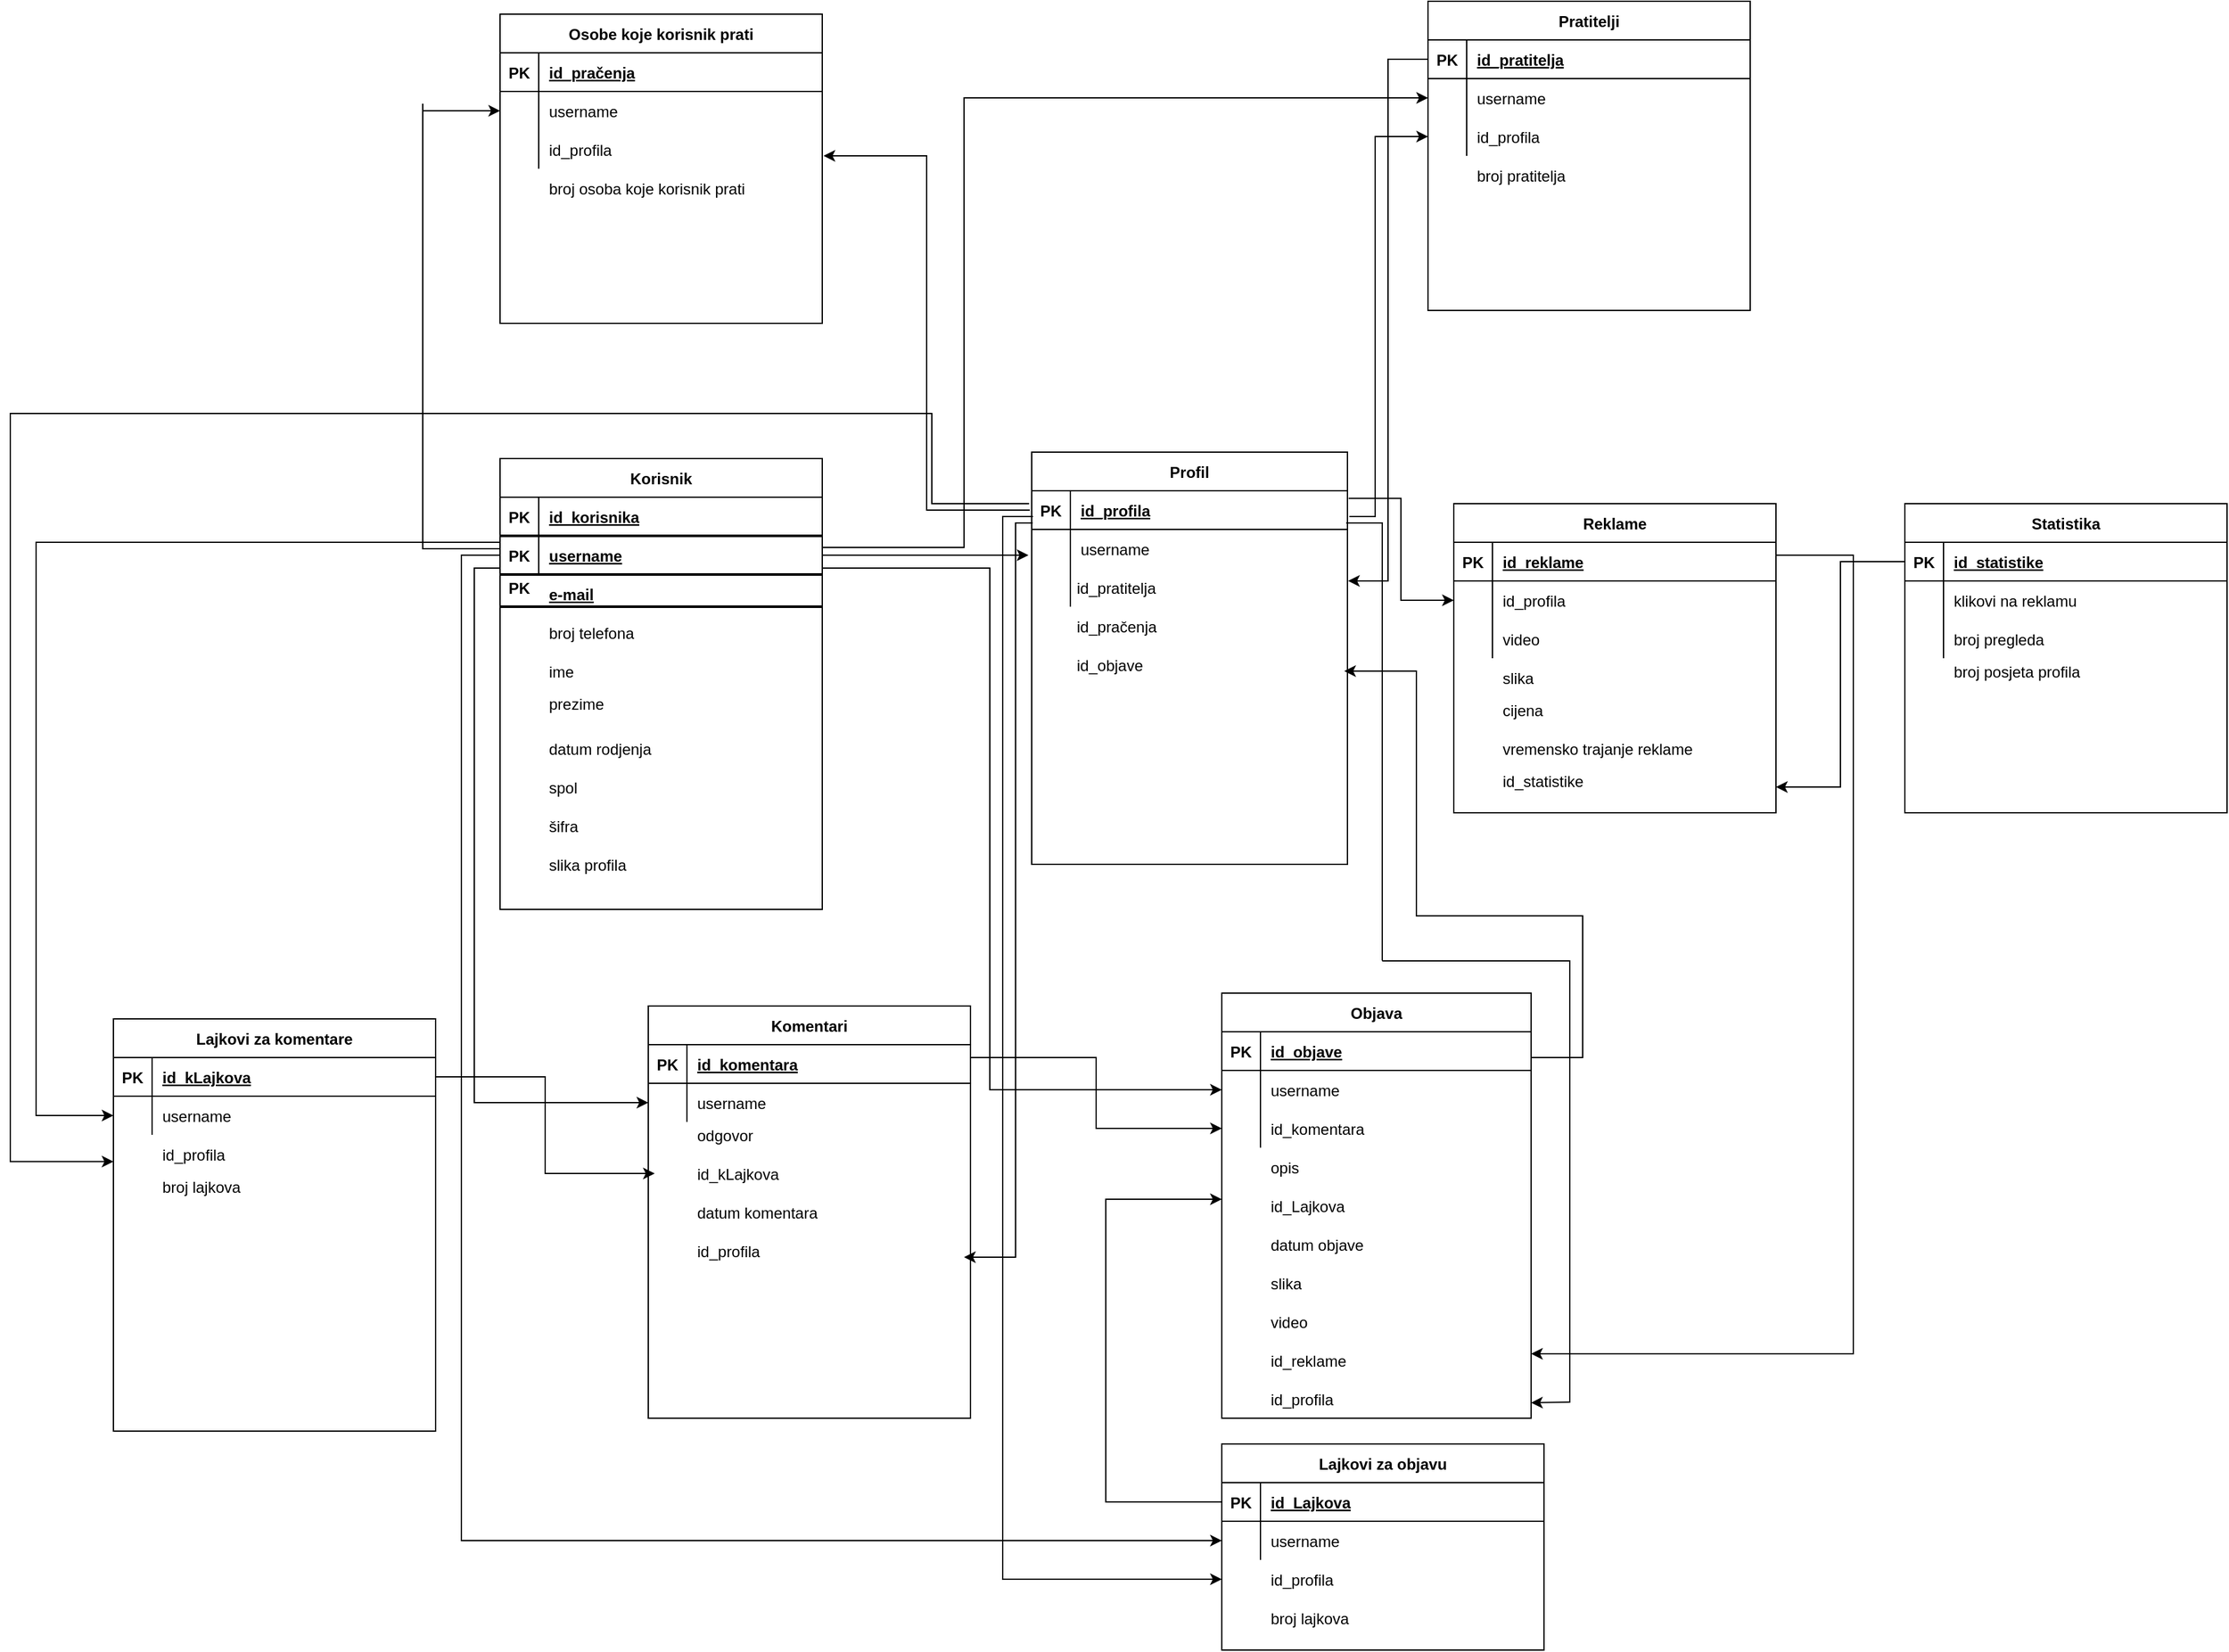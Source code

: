<mxfile version="15.5.1" type="device"><diagram id="R2lEEEUBdFMjLlhIrx00" name="Page-1"><mxGraphModel dx="1888" dy="1647" grid="1" gridSize="10" guides="1" tooltips="1" connect="1" arrows="1" fold="1" page="1" pageScale="1" pageWidth="850" pageHeight="1100" math="0" shadow="0" extFonts="Permanent Marker^https://fonts.googleapis.com/css?family=Permanent+Marker"><root><mxCell id="0"/><mxCell id="1" parent="0"/><mxCell id="C-vyLk0tnHw3VtMMgP7b-2" value="Objava" style="shape=table;startSize=30;container=1;collapsible=1;childLayout=tableLayout;fixedRows=1;rowLines=0;fontStyle=1;align=center;resizeLast=1;" parent="1" vertex="1"><mxGeometry x="590" y="480" width="240" height="330" as="geometry"/></mxCell><mxCell id="C-vyLk0tnHw3VtMMgP7b-3" value="" style="shape=partialRectangle;collapsible=0;dropTarget=0;pointerEvents=0;fillColor=none;points=[[0,0.5],[1,0.5]];portConstraint=eastwest;top=0;left=0;right=0;bottom=1;" parent="C-vyLk0tnHw3VtMMgP7b-2" vertex="1"><mxGeometry y="30" width="240" height="30" as="geometry"/></mxCell><mxCell id="C-vyLk0tnHw3VtMMgP7b-4" value="PK" style="shape=partialRectangle;overflow=hidden;connectable=0;fillColor=none;top=0;left=0;bottom=0;right=0;fontStyle=1;" parent="C-vyLk0tnHw3VtMMgP7b-3" vertex="1"><mxGeometry width="30" height="30" as="geometry"><mxRectangle width="30" height="30" as="alternateBounds"/></mxGeometry></mxCell><mxCell id="C-vyLk0tnHw3VtMMgP7b-5" value="id_objave" style="shape=partialRectangle;overflow=hidden;connectable=0;fillColor=none;top=0;left=0;bottom=0;right=0;align=left;spacingLeft=6;fontStyle=5;" parent="C-vyLk0tnHw3VtMMgP7b-3" vertex="1"><mxGeometry x="30" width="210" height="30" as="geometry"><mxRectangle width="210" height="30" as="alternateBounds"/></mxGeometry></mxCell><mxCell id="C-vyLk0tnHw3VtMMgP7b-9" value="" style="shape=partialRectangle;collapsible=0;dropTarget=0;pointerEvents=0;fillColor=none;points=[[0,0.5],[1,0.5]];portConstraint=eastwest;top=0;left=0;right=0;bottom=0;" parent="C-vyLk0tnHw3VtMMgP7b-2" vertex="1"><mxGeometry y="60" width="240" height="30" as="geometry"/></mxCell><mxCell id="C-vyLk0tnHw3VtMMgP7b-10" value="" style="shape=partialRectangle;overflow=hidden;connectable=0;fillColor=none;top=0;left=0;bottom=0;right=0;" parent="C-vyLk0tnHw3VtMMgP7b-9" vertex="1"><mxGeometry width="30" height="30" as="geometry"><mxRectangle width="30" height="30" as="alternateBounds"/></mxGeometry></mxCell><mxCell id="C-vyLk0tnHw3VtMMgP7b-11" value="username" style="shape=partialRectangle;overflow=hidden;connectable=0;fillColor=none;top=0;left=0;bottom=0;right=0;align=left;spacingLeft=6;" parent="C-vyLk0tnHw3VtMMgP7b-9" vertex="1"><mxGeometry x="30" width="210" height="30" as="geometry"><mxRectangle width="210" height="30" as="alternateBounds"/></mxGeometry></mxCell><mxCell id="C-vyLk0tnHw3VtMMgP7b-6" value="" style="shape=partialRectangle;collapsible=0;dropTarget=0;pointerEvents=0;fillColor=none;points=[[0,0.5],[1,0.5]];portConstraint=eastwest;top=0;left=0;right=0;bottom=0;" parent="C-vyLk0tnHw3VtMMgP7b-2" vertex="1"><mxGeometry y="90" width="240" height="30" as="geometry"/></mxCell><mxCell id="C-vyLk0tnHw3VtMMgP7b-7" value="" style="shape=partialRectangle;overflow=hidden;connectable=0;fillColor=none;top=0;left=0;bottom=0;right=0;" parent="C-vyLk0tnHw3VtMMgP7b-6" vertex="1"><mxGeometry width="30" height="30" as="geometry"><mxRectangle width="30" height="30" as="alternateBounds"/></mxGeometry></mxCell><mxCell id="C-vyLk0tnHw3VtMMgP7b-8" value="id_komentara" style="shape=partialRectangle;overflow=hidden;connectable=0;fillColor=none;top=0;left=0;bottom=0;right=0;align=left;spacingLeft=6;" parent="C-vyLk0tnHw3VtMMgP7b-6" vertex="1"><mxGeometry x="30" width="210" height="30" as="geometry"><mxRectangle width="210" height="30" as="alternateBounds"/></mxGeometry></mxCell><mxCell id="C-vyLk0tnHw3VtMMgP7b-13" value="Profil" style="shape=table;startSize=30;container=1;collapsible=1;childLayout=tableLayout;fixedRows=1;rowLines=0;fontStyle=1;align=center;resizeLast=1;" parent="1" vertex="1"><mxGeometry x="442.5" y="60" width="245" height="320" as="geometry"/></mxCell><mxCell id="C-vyLk0tnHw3VtMMgP7b-14" value="" style="shape=partialRectangle;collapsible=0;dropTarget=0;pointerEvents=0;fillColor=none;points=[[0,0.5],[1,0.5]];portConstraint=eastwest;top=0;left=0;right=0;bottom=1;" parent="C-vyLk0tnHw3VtMMgP7b-13" vertex="1"><mxGeometry y="30" width="245" height="30" as="geometry"/></mxCell><mxCell id="C-vyLk0tnHw3VtMMgP7b-15" value="PK" style="shape=partialRectangle;overflow=hidden;connectable=0;fillColor=none;top=0;left=0;bottom=0;right=0;fontStyle=1;" parent="C-vyLk0tnHw3VtMMgP7b-14" vertex="1"><mxGeometry width="30" height="30" as="geometry"><mxRectangle width="30" height="30" as="alternateBounds"/></mxGeometry></mxCell><mxCell id="C-vyLk0tnHw3VtMMgP7b-16" value="id_profila" style="shape=partialRectangle;overflow=hidden;connectable=0;fillColor=none;top=0;left=0;bottom=0;right=0;align=left;spacingLeft=6;fontStyle=5;" parent="C-vyLk0tnHw3VtMMgP7b-14" vertex="1"><mxGeometry x="30" width="215" height="30" as="geometry"><mxRectangle width="215" height="30" as="alternateBounds"/></mxGeometry></mxCell><mxCell id="C-vyLk0tnHw3VtMMgP7b-17" value="" style="shape=partialRectangle;collapsible=0;dropTarget=0;pointerEvents=0;fillColor=none;points=[[0,0.5],[1,0.5]];portConstraint=eastwest;top=0;left=0;right=0;bottom=0;" parent="C-vyLk0tnHw3VtMMgP7b-13" vertex="1"><mxGeometry y="60" width="245" height="30" as="geometry"/></mxCell><mxCell id="C-vyLk0tnHw3VtMMgP7b-18" value="" style="shape=partialRectangle;overflow=hidden;connectable=0;fillColor=none;top=0;left=0;bottom=0;right=0;" parent="C-vyLk0tnHw3VtMMgP7b-17" vertex="1"><mxGeometry width="30" height="30" as="geometry"><mxRectangle width="30" height="30" as="alternateBounds"/></mxGeometry></mxCell><mxCell id="C-vyLk0tnHw3VtMMgP7b-19" value="username" style="shape=partialRectangle;overflow=hidden;connectable=0;fillColor=none;top=0;left=0;bottom=0;right=0;align=left;spacingLeft=6;" parent="C-vyLk0tnHw3VtMMgP7b-17" vertex="1"><mxGeometry x="30" width="215" height="30" as="geometry"><mxRectangle width="215" height="30" as="alternateBounds"/></mxGeometry></mxCell><mxCell id="C-vyLk0tnHw3VtMMgP7b-20" value="" style="shape=partialRectangle;collapsible=0;dropTarget=0;pointerEvents=0;fillColor=none;points=[[0,0.5],[1,0.5]];portConstraint=eastwest;top=0;left=0;right=0;bottom=0;" parent="C-vyLk0tnHw3VtMMgP7b-13" vertex="1"><mxGeometry y="90" width="245" height="30" as="geometry"/></mxCell><mxCell id="C-vyLk0tnHw3VtMMgP7b-21" value="" style="shape=partialRectangle;overflow=hidden;connectable=0;fillColor=none;top=0;left=0;bottom=0;right=0;" parent="C-vyLk0tnHw3VtMMgP7b-20" vertex="1"><mxGeometry width="30" height="30" as="geometry"><mxRectangle width="30" height="30" as="alternateBounds"/></mxGeometry></mxCell><mxCell id="C-vyLk0tnHw3VtMMgP7b-22" value="" style="shape=partialRectangle;overflow=hidden;connectable=0;fillColor=none;top=0;left=0;bottom=0;right=0;align=left;spacingLeft=6;" parent="C-vyLk0tnHw3VtMMgP7b-20" vertex="1"><mxGeometry x="30" width="215" height="30" as="geometry"><mxRectangle width="215" height="30" as="alternateBounds"/></mxGeometry></mxCell><mxCell id="io8axDCTLxdDqYRyLtXT-1" value="&#10;" style="shape=partialRectangle;overflow=hidden;connectable=0;fillColor=none;top=0;left=0;bottom=0;right=0;align=left;spacingLeft=6;" parent="1" vertex="1"><mxGeometry x="160" y="150" width="220" height="30" as="geometry"><mxRectangle width="220" height="30" as="alternateBounds"/></mxGeometry></mxCell><mxCell id="io8axDCTLxdDqYRyLtXT-2" value="&#10;" style="shape=partialRectangle;overflow=hidden;connectable=0;fillColor=none;top=0;left=0;bottom=0;right=0;align=left;spacingLeft=6;" parent="1" vertex="1"><mxGeometry x="170" y="160" width="220" height="30" as="geometry"><mxRectangle width="220" height="30" as="alternateBounds"/></mxGeometry></mxCell><mxCell id="io8axDCTLxdDqYRyLtXT-16" value="id_Lajkova" style="shape=partialRectangle;overflow=hidden;connectable=0;fillColor=none;top=0;left=0;bottom=0;right=0;align=left;spacingLeft=6;" parent="1" vertex="1"><mxGeometry x="620" y="630" width="220" height="30" as="geometry"><mxRectangle width="220" height="30" as="alternateBounds"/></mxGeometry></mxCell><mxCell id="io8axDCTLxdDqYRyLtXT-19" value="opis" style="shape=partialRectangle;overflow=hidden;connectable=0;fillColor=none;top=0;left=0;bottom=0;right=0;align=left;spacingLeft=6;" parent="1" vertex="1"><mxGeometry x="620" y="600" width="220" height="30" as="geometry"><mxRectangle width="220" height="30" as="alternateBounds"/></mxGeometry></mxCell><mxCell id="io8axDCTLxdDqYRyLtXT-22" value="" style="shape=partialRectangle;overflow=hidden;connectable=0;fillColor=none;top=0;left=0;bottom=0;right=0;align=left;spacingLeft=6;" parent="1" vertex="1"><mxGeometry x="455" y="130" width="220" height="30" as="geometry"><mxRectangle width="220" height="30" as="alternateBounds"/></mxGeometry></mxCell><mxCell id="io8axDCTLxdDqYRyLtXT-24" value="id_pratitelja" style="shape=partialRectangle;overflow=hidden;connectable=0;fillColor=none;top=0;left=0;bottom=0;right=0;align=left;spacingLeft=6;" parent="1" vertex="1"><mxGeometry x="469.5" y="150" width="220" height="30" as="geometry"><mxRectangle width="220" height="30" as="alternateBounds"/></mxGeometry></mxCell><mxCell id="io8axDCTLxdDqYRyLtXT-25" value="id_pračenja" style="shape=partialRectangle;overflow=hidden;connectable=0;fillColor=none;top=0;left=0;bottom=0;right=0;align=left;spacingLeft=6;" parent="1" vertex="1"><mxGeometry x="469.5" y="180" width="220" height="30" as="geometry"><mxRectangle width="220" height="30" as="alternateBounds"/></mxGeometry></mxCell><mxCell id="io8axDCTLxdDqYRyLtXT-26" value="id_objave" style="shape=partialRectangle;overflow=hidden;connectable=0;fillColor=none;top=0;left=0;bottom=0;right=0;align=left;spacingLeft=6;" parent="1" vertex="1"><mxGeometry x="469.5" y="210" width="220" height="30" as="geometry"><mxRectangle width="220" height="30" as="alternateBounds"/></mxGeometry></mxCell><mxCell id="io8axDCTLxdDqYRyLtXT-53" value="Komentari" style="shape=table;startSize=30;container=1;collapsible=1;childLayout=tableLayout;fixedRows=1;rowLines=0;fontStyle=1;align=center;resizeLast=1;" parent="1" vertex="1"><mxGeometry x="145" y="490" width="250" height="320" as="geometry"/></mxCell><mxCell id="io8axDCTLxdDqYRyLtXT-54" value="" style="shape=partialRectangle;collapsible=0;dropTarget=0;pointerEvents=0;fillColor=none;points=[[0,0.5],[1,0.5]];portConstraint=eastwest;top=0;left=0;right=0;bottom=1;" parent="io8axDCTLxdDqYRyLtXT-53" vertex="1"><mxGeometry y="30" width="250" height="30" as="geometry"/></mxCell><mxCell id="io8axDCTLxdDqYRyLtXT-55" value="PK" style="shape=partialRectangle;overflow=hidden;connectable=0;fillColor=none;top=0;left=0;bottom=0;right=0;fontStyle=1;" parent="io8axDCTLxdDqYRyLtXT-54" vertex="1"><mxGeometry width="30" height="30" as="geometry"><mxRectangle width="30" height="30" as="alternateBounds"/></mxGeometry></mxCell><mxCell id="io8axDCTLxdDqYRyLtXT-56" value="id_komentara" style="shape=partialRectangle;overflow=hidden;connectable=0;fillColor=none;top=0;left=0;bottom=0;right=0;align=left;spacingLeft=6;fontStyle=5;" parent="io8axDCTLxdDqYRyLtXT-54" vertex="1"><mxGeometry x="30" width="220" height="30" as="geometry"><mxRectangle width="220" height="30" as="alternateBounds"/></mxGeometry></mxCell><mxCell id="io8axDCTLxdDqYRyLtXT-57" value="" style="shape=partialRectangle;collapsible=0;dropTarget=0;pointerEvents=0;fillColor=none;points=[[0,0.5],[1,0.5]];portConstraint=eastwest;top=0;left=0;right=0;bottom=0;" parent="io8axDCTLxdDqYRyLtXT-53" vertex="1"><mxGeometry y="60" width="250" height="30" as="geometry"/></mxCell><mxCell id="io8axDCTLxdDqYRyLtXT-58" value="" style="shape=partialRectangle;overflow=hidden;connectable=0;fillColor=none;top=0;left=0;bottom=0;right=0;fontStyle=1" parent="io8axDCTLxdDqYRyLtXT-57" vertex="1"><mxGeometry width="30" height="30" as="geometry"><mxRectangle width="30" height="30" as="alternateBounds"/></mxGeometry></mxCell><mxCell id="io8axDCTLxdDqYRyLtXT-59" value="username" style="shape=partialRectangle;overflow=hidden;connectable=0;fillColor=none;top=0;left=0;bottom=0;right=0;align=left;spacingLeft=6;" parent="io8axDCTLxdDqYRyLtXT-57" vertex="1"><mxGeometry x="30" width="220" height="30" as="geometry"><mxRectangle width="220" height="30" as="alternateBounds"/></mxGeometry></mxCell><mxCell id="io8axDCTLxdDqYRyLtXT-60" value="odgovor" style="shape=partialRectangle;overflow=hidden;connectable=0;fillColor=none;top=0;left=0;bottom=0;right=0;align=left;spacingLeft=6;" parent="1" vertex="1"><mxGeometry x="175" y="575" width="220" height="30" as="geometry"><mxRectangle width="220" height="30" as="alternateBounds"/></mxGeometry></mxCell><mxCell id="io8axDCTLxdDqYRyLtXT-61" value="id_kLajkova" style="shape=partialRectangle;overflow=hidden;connectable=0;fillColor=none;top=0;left=0;bottom=0;right=0;align=left;spacingLeft=6;" parent="1" vertex="1"><mxGeometry x="175" y="605" width="220" height="30" as="geometry"><mxRectangle width="220" height="30" as="alternateBounds"/></mxGeometry></mxCell><mxCell id="086nejKTu6eCHQa29U6I-1" value="datum komentara" style="shape=partialRectangle;overflow=hidden;connectable=0;fillColor=none;top=0;left=0;bottom=0;right=0;align=left;spacingLeft=6;" parent="1" vertex="1"><mxGeometry x="175" y="635" width="220" height="30" as="geometry"><mxRectangle width="220" height="30" as="alternateBounds"/></mxGeometry></mxCell><mxCell id="086nejKTu6eCHQa29U6I-2" value="datum objave" style="shape=partialRectangle;overflow=hidden;connectable=0;fillColor=none;top=0;left=0;bottom=0;right=0;align=left;spacingLeft=6;" parent="1" vertex="1"><mxGeometry x="620" y="660" width="220" height="30" as="geometry"><mxRectangle width="220" height="30" as="alternateBounds"/></mxGeometry></mxCell><mxCell id="-5l8eFXo0YSEJgMmykIe-2" value="Reklame" style="shape=table;startSize=30;container=1;collapsible=1;childLayout=tableLayout;fixedRows=1;rowLines=0;fontStyle=1;align=center;resizeLast=1;" parent="1" vertex="1"><mxGeometry x="770" y="100" width="250" height="240" as="geometry"/></mxCell><mxCell id="-5l8eFXo0YSEJgMmykIe-3" value="" style="shape=partialRectangle;collapsible=0;dropTarget=0;pointerEvents=0;fillColor=none;points=[[0,0.5],[1,0.5]];portConstraint=eastwest;top=0;left=0;right=0;bottom=1;" parent="-5l8eFXo0YSEJgMmykIe-2" vertex="1"><mxGeometry y="30" width="250" height="30" as="geometry"/></mxCell><mxCell id="-5l8eFXo0YSEJgMmykIe-4" value="PK" style="shape=partialRectangle;overflow=hidden;connectable=0;fillColor=none;top=0;left=0;bottom=0;right=0;fontStyle=1;" parent="-5l8eFXo0YSEJgMmykIe-3" vertex="1"><mxGeometry width="30" height="30" as="geometry"><mxRectangle width="30" height="30" as="alternateBounds"/></mxGeometry></mxCell><mxCell id="-5l8eFXo0YSEJgMmykIe-5" value="id_reklame" style="shape=partialRectangle;overflow=hidden;connectable=0;fillColor=none;top=0;left=0;bottom=0;right=0;align=left;spacingLeft=6;fontStyle=5;" parent="-5l8eFXo0YSEJgMmykIe-3" vertex="1"><mxGeometry x="30" width="220" height="30" as="geometry"><mxRectangle width="220" height="30" as="alternateBounds"/></mxGeometry></mxCell><mxCell id="-5l8eFXo0YSEJgMmykIe-6" value="" style="shape=partialRectangle;collapsible=0;dropTarget=0;pointerEvents=0;fillColor=none;points=[[0,0.5],[1,0.5]];portConstraint=eastwest;top=0;left=0;right=0;bottom=0;" parent="-5l8eFXo0YSEJgMmykIe-2" vertex="1"><mxGeometry y="60" width="250" height="30" as="geometry"/></mxCell><mxCell id="-5l8eFXo0YSEJgMmykIe-7" value="" style="shape=partialRectangle;overflow=hidden;connectable=0;fillColor=none;top=0;left=0;bottom=0;right=0;" parent="-5l8eFXo0YSEJgMmykIe-6" vertex="1"><mxGeometry width="30" height="30" as="geometry"><mxRectangle width="30" height="30" as="alternateBounds"/></mxGeometry></mxCell><mxCell id="-5l8eFXo0YSEJgMmykIe-8" value="id_profila" style="shape=partialRectangle;overflow=hidden;connectable=0;fillColor=none;top=0;left=0;bottom=0;right=0;align=left;spacingLeft=6;" parent="-5l8eFXo0YSEJgMmykIe-6" vertex="1"><mxGeometry x="30" width="220" height="30" as="geometry"><mxRectangle width="220" height="30" as="alternateBounds"/></mxGeometry></mxCell><mxCell id="-5l8eFXo0YSEJgMmykIe-9" value="" style="shape=partialRectangle;collapsible=0;dropTarget=0;pointerEvents=0;fillColor=none;points=[[0,0.5],[1,0.5]];portConstraint=eastwest;top=0;left=0;right=0;bottom=0;" parent="-5l8eFXo0YSEJgMmykIe-2" vertex="1"><mxGeometry y="90" width="250" height="30" as="geometry"/></mxCell><mxCell id="-5l8eFXo0YSEJgMmykIe-10" value="" style="shape=partialRectangle;overflow=hidden;connectable=0;fillColor=none;top=0;left=0;bottom=0;right=0;" parent="-5l8eFXo0YSEJgMmykIe-9" vertex="1"><mxGeometry width="30" height="30" as="geometry"><mxRectangle width="30" height="30" as="alternateBounds"/></mxGeometry></mxCell><mxCell id="-5l8eFXo0YSEJgMmykIe-11" value="video" style="shape=partialRectangle;overflow=hidden;connectable=0;fillColor=none;top=0;left=0;bottom=0;right=0;align=left;spacingLeft=6;" parent="-5l8eFXo0YSEJgMmykIe-9" vertex="1"><mxGeometry x="30" width="220" height="30" as="geometry"><mxRectangle width="220" height="30" as="alternateBounds"/></mxGeometry></mxCell><mxCell id="-5l8eFXo0YSEJgMmykIe-13" value="slika" style="shape=partialRectangle;overflow=hidden;connectable=0;fillColor=none;top=0;left=0;bottom=0;right=0;align=left;spacingLeft=6;" parent="1" vertex="1"><mxGeometry x="620" y="690" width="220" height="30" as="geometry"><mxRectangle width="220" height="30" as="alternateBounds"/></mxGeometry></mxCell><mxCell id="-5l8eFXo0YSEJgMmykIe-16" value="slika" style="shape=partialRectangle;overflow=hidden;connectable=0;fillColor=none;top=0;left=0;bottom=0;right=0;align=left;spacingLeft=6;" parent="1" vertex="1"><mxGeometry x="800" y="220" width="220" height="30" as="geometry"><mxRectangle width="220" height="30" as="alternateBounds"/></mxGeometry></mxCell><mxCell id="-5l8eFXo0YSEJgMmykIe-17" value="video" style="shape=partialRectangle;overflow=hidden;connectable=0;fillColor=none;top=0;left=0;bottom=0;right=0;align=left;spacingLeft=6;" parent="1" vertex="1"><mxGeometry x="620" y="720" width="220" height="30" as="geometry"><mxRectangle width="220" height="30" as="alternateBounds"/></mxGeometry></mxCell><mxCell id="-5l8eFXo0YSEJgMmykIe-18" value="id_reklame" style="shape=partialRectangle;overflow=hidden;connectable=0;fillColor=none;top=0;left=0;bottom=0;right=0;align=left;spacingLeft=6;" parent="1" vertex="1"><mxGeometry x="620" y="750" width="220" height="30" as="geometry"><mxRectangle width="220" height="30" as="alternateBounds"/></mxGeometry></mxCell><mxCell id="cMl-WtlDbywsW4fWTFuu-125" value="Korisnik" style="shape=table;startSize=30;container=1;collapsible=1;childLayout=tableLayout;fixedRows=1;rowLines=0;fontStyle=1;align=center;resizeLast=1;" parent="1" vertex="1"><mxGeometry x="30" y="65" width="250" height="350" as="geometry"/></mxCell><mxCell id="cMl-WtlDbywsW4fWTFuu-126" value="" style="shape=partialRectangle;collapsible=0;dropTarget=0;pointerEvents=0;fillColor=none;points=[[0,0.5],[1,0.5]];portConstraint=eastwest;top=0;left=0;right=0;bottom=1;" parent="cMl-WtlDbywsW4fWTFuu-125" vertex="1"><mxGeometry y="30" width="250" height="30" as="geometry"/></mxCell><mxCell id="cMl-WtlDbywsW4fWTFuu-127" value="PK" style="shape=partialRectangle;overflow=hidden;connectable=0;fillColor=none;top=0;left=0;bottom=0;right=0;fontStyle=1;" parent="cMl-WtlDbywsW4fWTFuu-126" vertex="1"><mxGeometry width="30" height="30" as="geometry"><mxRectangle width="30" height="30" as="alternateBounds"/></mxGeometry></mxCell><mxCell id="cMl-WtlDbywsW4fWTFuu-128" value="id_korisnika" style="shape=partialRectangle;overflow=hidden;connectable=0;fillColor=none;top=0;left=0;bottom=0;right=0;align=left;spacingLeft=6;fontStyle=5;" parent="cMl-WtlDbywsW4fWTFuu-126" vertex="1"><mxGeometry x="30" width="220" height="30" as="geometry"><mxRectangle width="220" height="30" as="alternateBounds"/></mxGeometry></mxCell><mxCell id="cMl-WtlDbywsW4fWTFuu-129" value="" style="shape=partialRectangle;collapsible=0;dropTarget=0;pointerEvents=0;fillColor=none;points=[[0,0.5],[1,0.5]];portConstraint=eastwest;top=0;left=0;right=0;bottom=0;" parent="cMl-WtlDbywsW4fWTFuu-125" vertex="1"><mxGeometry y="60" width="250" height="30" as="geometry"/></mxCell><mxCell id="cMl-WtlDbywsW4fWTFuu-130" value="PK" style="shape=partialRectangle;overflow=hidden;connectable=0;fillColor=none;top=0;left=0;bottom=0;right=0;fontStyle=1" parent="cMl-WtlDbywsW4fWTFuu-129" vertex="1"><mxGeometry width="30" height="30" as="geometry"><mxRectangle width="30" height="30" as="alternateBounds"/></mxGeometry></mxCell><mxCell id="cMl-WtlDbywsW4fWTFuu-131" value="&#10;" style="shape=partialRectangle;overflow=hidden;connectable=0;fillColor=none;top=0;left=0;bottom=0;right=0;align=left;spacingLeft=6;" parent="cMl-WtlDbywsW4fWTFuu-129" vertex="1"><mxGeometry x="30" width="220" height="30" as="geometry"><mxRectangle width="220" height="30" as="alternateBounds"/></mxGeometry></mxCell><mxCell id="cMl-WtlDbywsW4fWTFuu-132" value="username" style="shape=partialRectangle;overflow=hidden;connectable=0;fillColor=none;top=0;left=0;bottom=0;right=0;align=left;spacingLeft=6;fontStyle=5" parent="1" vertex="1"><mxGeometry x="60" y="125" width="220" height="30" as="geometry"><mxRectangle width="220" height="30" as="alternateBounds"/></mxGeometry></mxCell><mxCell id="cMl-WtlDbywsW4fWTFuu-133" value="ime" style="shape=partialRectangle;overflow=hidden;connectable=0;fillColor=none;top=0;left=0;bottom=0;right=0;align=left;spacingLeft=6;" parent="1" vertex="1"><mxGeometry x="60" y="215" width="220" height="30" as="geometry"><mxRectangle width="220" height="30" as="alternateBounds"/></mxGeometry></mxCell><mxCell id="cMl-WtlDbywsW4fWTFuu-134" value="prezime" style="shape=partialRectangle;overflow=hidden;connectable=0;fillColor=none;top=0;left=0;bottom=0;right=0;align=left;spacingLeft=6;" parent="1" vertex="1"><mxGeometry x="60" y="240" width="220" height="30" as="geometry"><mxRectangle width="220" height="30" as="alternateBounds"/></mxGeometry></mxCell><mxCell id="cMl-WtlDbywsW4fWTFuu-135" value="datum rodjenja" style="shape=partialRectangle;overflow=hidden;connectable=0;fillColor=none;top=0;left=0;bottom=0;right=0;align=left;spacingLeft=6;" parent="1" vertex="1"><mxGeometry x="60" y="275" width="220" height="30" as="geometry"><mxRectangle width="220" height="30" as="alternateBounds"/></mxGeometry></mxCell><mxCell id="cMl-WtlDbywsW4fWTFuu-136" value="spol" style="shape=partialRectangle;overflow=hidden;connectable=0;fillColor=none;top=0;left=0;bottom=0;right=0;align=left;spacingLeft=6;" parent="1" vertex="1"><mxGeometry x="60" y="305" width="220" height="30" as="geometry"><mxRectangle width="220" height="30" as="alternateBounds"/></mxGeometry></mxCell><mxCell id="cMl-WtlDbywsW4fWTFuu-137" value="šifra" style="shape=partialRectangle;overflow=hidden;connectable=0;fillColor=none;top=0;left=0;bottom=0;right=0;align=left;spacingLeft=6;" parent="1" vertex="1"><mxGeometry x="60" y="335" width="220" height="30" as="geometry"><mxRectangle width="220" height="30" as="alternateBounds"/></mxGeometry></mxCell><mxCell id="cMl-WtlDbywsW4fWTFuu-138" value="e-mail" style="shape=partialRectangle;overflow=hidden;connectable=0;fillColor=none;top=0;left=0;bottom=0;right=0;align=left;spacingLeft=6;fontStyle=5" parent="1" vertex="1"><mxGeometry x="60" y="155" width="220" height="30" as="geometry"><mxRectangle width="220" height="30" as="alternateBounds"/></mxGeometry></mxCell><mxCell id="cMl-WtlDbywsW4fWTFuu-139" value="broj telefona" style="shape=partialRectangle;overflow=hidden;connectable=0;fillColor=none;top=0;left=0;bottom=0;right=0;align=left;spacingLeft=6;" parent="1" vertex="1"><mxGeometry x="60" y="185" width="220" height="30" as="geometry"><mxRectangle width="220" height="30" as="alternateBounds"/></mxGeometry></mxCell><mxCell id="cMl-WtlDbywsW4fWTFuu-140" value="slika profila" style="shape=partialRectangle;overflow=hidden;connectable=0;fillColor=none;top=0;left=0;bottom=0;right=0;align=left;spacingLeft=6;" parent="1" vertex="1"><mxGeometry x="60" y="365" width="220" height="30" as="geometry"><mxRectangle width="220" height="30" as="alternateBounds"/></mxGeometry></mxCell><mxCell id="cMl-WtlDbywsW4fWTFuu-141" value="" style="line;strokeWidth=2;html=1;" parent="1" vertex="1"><mxGeometry x="30" y="150" width="250" height="10" as="geometry"/></mxCell><mxCell id="cMl-WtlDbywsW4fWTFuu-142" value="" style="line;strokeWidth=2;html=1;" parent="1" vertex="1"><mxGeometry x="30" y="120" width="250" height="10" as="geometry"/></mxCell><mxCell id="cMl-WtlDbywsW4fWTFuu-143" value="" style="line;strokeWidth=2;html=1;" parent="1" vertex="1"><mxGeometry x="30" y="175" width="250" height="10" as="geometry"/></mxCell><mxCell id="cMl-WtlDbywsW4fWTFuu-144" value="PK" style="shape=partialRectangle;overflow=hidden;connectable=0;fillColor=none;top=0;left=0;bottom=0;right=0;fontStyle=1" parent="1" vertex="1"><mxGeometry x="30" y="150" width="30" height="30" as="geometry"><mxRectangle width="30" height="30" as="alternateBounds"/></mxGeometry></mxCell><mxCell id="cMl-WtlDbywsW4fWTFuu-145" value="" style="edgeStyle=elbowEdgeStyle;elbow=horizontal;endArrow=classic;html=1;rounded=0;" parent="1" edge="1"><mxGeometry width="50" height="50" relative="1" as="geometry"><mxPoint x="280" y="140" as="sourcePoint"/><mxPoint x="440" y="140" as="targetPoint"/><Array as="points"><mxPoint x="310" y="135"/></Array></mxGeometry></mxCell><mxCell id="cMl-WtlDbywsW4fWTFuu-146" value="" style="edgeStyle=elbowEdgeStyle;elbow=horizontal;endArrow=classic;html=1;rounded=0;entryX=0;entryY=0.5;entryDx=0;entryDy=0;" parent="1" target="C-vyLk0tnHw3VtMMgP7b-6" edge="1"><mxGeometry width="50" height="50" relative="1" as="geometry"><mxPoint x="395" y="530" as="sourcePoint"/><mxPoint x="445" y="480" as="targetPoint"/></mxGeometry></mxCell><mxCell id="cMl-WtlDbywsW4fWTFuu-149" value="" style="edgeStyle=elbowEdgeStyle;elbow=horizontal;endArrow=classic;html=1;rounded=0;entryX=0;entryY=0.5;entryDx=0;entryDy=0;" parent="1" target="C-vyLk0tnHw3VtMMgP7b-9" edge="1"><mxGeometry width="50" height="50" relative="1" as="geometry"><mxPoint x="280" y="150" as="sourcePoint"/><mxPoint x="590" y="650" as="targetPoint"/><Array as="points"><mxPoint x="410" y="580"/><mxPoint x="410" y="630"/></Array></mxGeometry></mxCell><mxCell id="cMl-WtlDbywsW4fWTFuu-150" value="" style="shape=partialRectangle;whiteSpace=wrap;html=1;bottom=0;right=0;fillColor=none;rotation=90;" parent="1" vertex="1"><mxGeometry x="990" y="170" width="120" height="60" as="geometry"/></mxCell><mxCell id="cMl-WtlDbywsW4fWTFuu-151" value="" style="edgeStyle=elbowEdgeStyle;elbow=horizontal;endArrow=classic;html=1;rounded=0;" parent="1" edge="1"><mxGeometry width="50" height="50" relative="1" as="geometry"><mxPoint x="1080" y="260" as="sourcePoint"/><mxPoint x="830" y="760" as="targetPoint"/><Array as="points"><mxPoint x="1080" y="500"/></Array></mxGeometry></mxCell><mxCell id="cMl-WtlDbywsW4fWTFuu-153" value="" style="shape=partialRectangle;whiteSpace=wrap;html=1;bottom=0;right=0;fillColor=none;" parent="1" vertex="1"><mxGeometry x="10" y="150" width="20" height="50" as="geometry"/></mxCell><mxCell id="cMl-WtlDbywsW4fWTFuu-154" value="" style="edgeStyle=elbowEdgeStyle;elbow=horizontal;endArrow=classic;html=1;rounded=0;entryX=0;entryY=0.5;entryDx=0;entryDy=0;" parent="1" target="io8axDCTLxdDqYRyLtXT-57" edge="1"><mxGeometry width="50" height="50" relative="1" as="geometry"><mxPoint x="10" y="200" as="sourcePoint"/><mxPoint x="90" y="240" as="targetPoint"/><Array as="points"><mxPoint x="10" y="230"/><mxPoint y="240"/></Array></mxGeometry></mxCell><mxCell id="cMl-WtlDbywsW4fWTFuu-156" value="" style="shape=partialRectangle;whiteSpace=wrap;html=1;bottom=0;right=0;fillColor=none;rotation=-180;" parent="1" vertex="1"><mxGeometry x="830" y="470" width="40" height="60" as="geometry"/></mxCell><mxCell id="cMl-WtlDbywsW4fWTFuu-157" value="" style="shape=partialRectangle;whiteSpace=wrap;html=1;bottom=0;right=0;fillColor=none;rotation=90;" parent="1" vertex="1"><mxGeometry x="805" y="425" width="70" height="60" as="geometry"/></mxCell><mxCell id="cMl-WtlDbywsW4fWTFuu-158" value="" style="edgeStyle=elbowEdgeStyle;elbow=horizontal;endArrow=classic;html=1;rounded=0;exitX=0;exitY=1;exitDx=0;exitDy=0;" parent="1" edge="1"><mxGeometry width="50" height="50" relative="1" as="geometry"><mxPoint x="825" y="420" as="sourcePoint"/><mxPoint x="685" y="230" as="targetPoint"/><Array as="points"><mxPoint x="741" y="330"/></Array></mxGeometry></mxCell><mxCell id="zF_2ONkJs24nuBt7dZj9-1" value="cijena" style="shape=partialRectangle;overflow=hidden;connectable=0;fillColor=none;top=0;left=0;bottom=0;right=0;align=left;spacingLeft=6;" parent="1" vertex="1"><mxGeometry x="800" y="245" width="220" height="30" as="geometry"><mxRectangle width="220" height="30" as="alternateBounds"/></mxGeometry></mxCell><mxCell id="zF_2ONkJs24nuBt7dZj9-2" value="vremensko trajanje reklame" style="shape=partialRectangle;overflow=hidden;connectable=0;fillColor=none;top=0;left=0;bottom=0;right=0;align=left;spacingLeft=6;" parent="1" vertex="1"><mxGeometry x="800" y="275" width="220" height="30" as="geometry"><mxRectangle width="220" height="30" as="alternateBounds"/></mxGeometry></mxCell><mxCell id="zF_2ONkJs24nuBt7dZj9-3" value="id_statistike" style="shape=partialRectangle;overflow=hidden;connectable=0;fillColor=none;top=0;left=0;bottom=0;right=0;align=left;spacingLeft=6;" parent="1" vertex="1"><mxGeometry x="800" y="300" width="220" height="30" as="geometry"><mxRectangle width="220" height="30" as="alternateBounds"/></mxGeometry></mxCell><mxCell id="zF_2ONkJs24nuBt7dZj9-4" value="Statistika" style="shape=table;startSize=30;container=1;collapsible=1;childLayout=tableLayout;fixedRows=1;rowLines=0;fontStyle=1;align=center;resizeLast=1;" parent="1" vertex="1"><mxGeometry x="1120" y="100" width="250" height="240" as="geometry"/></mxCell><mxCell id="zF_2ONkJs24nuBt7dZj9-5" value="" style="shape=partialRectangle;collapsible=0;dropTarget=0;pointerEvents=0;fillColor=none;points=[[0,0.5],[1,0.5]];portConstraint=eastwest;top=0;left=0;right=0;bottom=1;" parent="zF_2ONkJs24nuBt7dZj9-4" vertex="1"><mxGeometry y="30" width="250" height="30" as="geometry"/></mxCell><mxCell id="zF_2ONkJs24nuBt7dZj9-6" value="PK" style="shape=partialRectangle;overflow=hidden;connectable=0;fillColor=none;top=0;left=0;bottom=0;right=0;fontStyle=1;" parent="zF_2ONkJs24nuBt7dZj9-5" vertex="1"><mxGeometry width="30" height="30" as="geometry"><mxRectangle width="30" height="30" as="alternateBounds"/></mxGeometry></mxCell><mxCell id="zF_2ONkJs24nuBt7dZj9-7" value="id_statistike" style="shape=partialRectangle;overflow=hidden;connectable=0;fillColor=none;top=0;left=0;bottom=0;right=0;align=left;spacingLeft=6;fontStyle=5;" parent="zF_2ONkJs24nuBt7dZj9-5" vertex="1"><mxGeometry x="30" width="220" height="30" as="geometry"><mxRectangle width="220" height="30" as="alternateBounds"/></mxGeometry></mxCell><mxCell id="zF_2ONkJs24nuBt7dZj9-8" value="" style="shape=partialRectangle;collapsible=0;dropTarget=0;pointerEvents=0;fillColor=none;points=[[0,0.5],[1,0.5]];portConstraint=eastwest;top=0;left=0;right=0;bottom=0;" parent="zF_2ONkJs24nuBt7dZj9-4" vertex="1"><mxGeometry y="60" width="250" height="30" as="geometry"/></mxCell><mxCell id="zF_2ONkJs24nuBt7dZj9-9" value="" style="shape=partialRectangle;overflow=hidden;connectable=0;fillColor=none;top=0;left=0;bottom=0;right=0;" parent="zF_2ONkJs24nuBt7dZj9-8" vertex="1"><mxGeometry width="30" height="30" as="geometry"><mxRectangle width="30" height="30" as="alternateBounds"/></mxGeometry></mxCell><mxCell id="zF_2ONkJs24nuBt7dZj9-10" value="klikovi na reklamu" style="shape=partialRectangle;overflow=hidden;connectable=0;fillColor=none;top=0;left=0;bottom=0;right=0;align=left;spacingLeft=6;" parent="zF_2ONkJs24nuBt7dZj9-8" vertex="1"><mxGeometry x="30" width="220" height="30" as="geometry"><mxRectangle width="220" height="30" as="alternateBounds"/></mxGeometry></mxCell><mxCell id="zF_2ONkJs24nuBt7dZj9-11" value="" style="shape=partialRectangle;collapsible=0;dropTarget=0;pointerEvents=0;fillColor=none;points=[[0,0.5],[1,0.5]];portConstraint=eastwest;top=0;left=0;right=0;bottom=0;" parent="zF_2ONkJs24nuBt7dZj9-4" vertex="1"><mxGeometry y="90" width="250" height="30" as="geometry"/></mxCell><mxCell id="zF_2ONkJs24nuBt7dZj9-12" value="" style="shape=partialRectangle;overflow=hidden;connectable=0;fillColor=none;top=0;left=0;bottom=0;right=0;" parent="zF_2ONkJs24nuBt7dZj9-11" vertex="1"><mxGeometry width="30" height="30" as="geometry"><mxRectangle width="30" height="30" as="alternateBounds"/></mxGeometry></mxCell><mxCell id="zF_2ONkJs24nuBt7dZj9-13" value="broj pregleda" style="shape=partialRectangle;overflow=hidden;connectable=0;fillColor=none;top=0;left=0;bottom=0;right=0;align=left;spacingLeft=6;" parent="zF_2ONkJs24nuBt7dZj9-11" vertex="1"><mxGeometry x="30" width="220" height="30" as="geometry"><mxRectangle width="220" height="30" as="alternateBounds"/></mxGeometry></mxCell><mxCell id="zF_2ONkJs24nuBt7dZj9-14" value="" style="shape=partialRectangle;overflow=hidden;connectable=0;fillColor=none;top=0;left=0;bottom=0;right=0;" parent="1" vertex="1"><mxGeometry x="1120" y="215" width="30" height="30" as="geometry"><mxRectangle width="30" height="30" as="alternateBounds"/></mxGeometry></mxCell><mxCell id="zF_2ONkJs24nuBt7dZj9-15" value="broj posjeta profila" style="shape=partialRectangle;overflow=hidden;connectable=0;fillColor=none;top=0;left=0;bottom=0;right=0;align=left;spacingLeft=6;" parent="1" vertex="1"><mxGeometry x="1150" y="215" width="220" height="30" as="geometry"><mxRectangle width="220" height="30" as="alternateBounds"/></mxGeometry></mxCell><mxCell id="zF_2ONkJs24nuBt7dZj9-16" value="" style="edgeStyle=elbowEdgeStyle;elbow=horizontal;endArrow=classic;html=1;rounded=0;exitX=0;exitY=0.5;exitDx=0;exitDy=0;" parent="1" source="zF_2ONkJs24nuBt7dZj9-5" edge="1"><mxGeometry width="50" height="50" relative="1" as="geometry"><mxPoint x="1060" y="240" as="sourcePoint"/><mxPoint x="1020" y="320" as="targetPoint"/></mxGeometry></mxCell><mxCell id="zF_2ONkJs24nuBt7dZj9-17" value="Lajkovi za komentare" style="shape=table;startSize=30;container=1;collapsible=1;childLayout=tableLayout;fixedRows=1;rowLines=0;fontStyle=1;align=center;resizeLast=1;" parent="1" vertex="1"><mxGeometry x="-270" y="500" width="250" height="320" as="geometry"/></mxCell><mxCell id="zF_2ONkJs24nuBt7dZj9-18" value="" style="shape=partialRectangle;collapsible=0;dropTarget=0;pointerEvents=0;fillColor=none;points=[[0,0.5],[1,0.5]];portConstraint=eastwest;top=0;left=0;right=0;bottom=1;" parent="zF_2ONkJs24nuBt7dZj9-17" vertex="1"><mxGeometry y="30" width="250" height="30" as="geometry"/></mxCell><mxCell id="zF_2ONkJs24nuBt7dZj9-19" value="PK" style="shape=partialRectangle;overflow=hidden;connectable=0;fillColor=none;top=0;left=0;bottom=0;right=0;fontStyle=1;" parent="zF_2ONkJs24nuBt7dZj9-18" vertex="1"><mxGeometry width="30" height="30" as="geometry"><mxRectangle width="30" height="30" as="alternateBounds"/></mxGeometry></mxCell><mxCell id="zF_2ONkJs24nuBt7dZj9-20" value="id_kLajkova" style="shape=partialRectangle;overflow=hidden;connectable=0;fillColor=none;top=0;left=0;bottom=0;right=0;align=left;spacingLeft=6;fontStyle=5;" parent="zF_2ONkJs24nuBt7dZj9-18" vertex="1"><mxGeometry x="30" width="220" height="30" as="geometry"><mxRectangle width="220" height="30" as="alternateBounds"/></mxGeometry></mxCell><mxCell id="zF_2ONkJs24nuBt7dZj9-21" value="" style="shape=partialRectangle;collapsible=0;dropTarget=0;pointerEvents=0;fillColor=none;points=[[0,0.5],[1,0.5]];portConstraint=eastwest;top=0;left=0;right=0;bottom=0;" parent="zF_2ONkJs24nuBt7dZj9-17" vertex="1"><mxGeometry y="60" width="250" height="30" as="geometry"/></mxCell><mxCell id="zF_2ONkJs24nuBt7dZj9-22" value="" style="shape=partialRectangle;overflow=hidden;connectable=0;fillColor=none;top=0;left=0;bottom=0;right=0;fontStyle=1" parent="zF_2ONkJs24nuBt7dZj9-21" vertex="1"><mxGeometry width="30" height="30" as="geometry"><mxRectangle width="30" height="30" as="alternateBounds"/></mxGeometry></mxCell><mxCell id="zF_2ONkJs24nuBt7dZj9-23" value="username" style="shape=partialRectangle;overflow=hidden;connectable=0;fillColor=none;top=0;left=0;bottom=0;right=0;align=left;spacingLeft=6;" parent="zF_2ONkJs24nuBt7dZj9-21" vertex="1"><mxGeometry x="30" width="220" height="30" as="geometry"><mxRectangle width="220" height="30" as="alternateBounds"/></mxGeometry></mxCell><mxCell id="zF_2ONkJs24nuBt7dZj9-24" value="id_profila" style="shape=partialRectangle;overflow=hidden;connectable=0;fillColor=none;top=0;left=0;bottom=0;right=0;align=left;spacingLeft=6;" parent="1" vertex="1"><mxGeometry x="-240" y="590" width="220" height="30" as="geometry"><mxRectangle width="220" height="30" as="alternateBounds"/></mxGeometry></mxCell><mxCell id="zF_2ONkJs24nuBt7dZj9-26" value="" style="edgeStyle=elbowEdgeStyle;elbow=horizontal;endArrow=classic;html=1;rounded=0;exitX=1;exitY=0.5;exitDx=0;exitDy=0;" parent="1" source="zF_2ONkJs24nuBt7dZj9-18" edge="1"><mxGeometry width="50" height="50" relative="1" as="geometry"><mxPoint x="-10" y="560" as="sourcePoint"/><mxPoint x="150" y="620" as="targetPoint"/></mxGeometry></mxCell><mxCell id="zF_2ONkJs24nuBt7dZj9-28" value="" style="shape=partialRectangle;whiteSpace=wrap;html=1;bottom=0;right=0;fillColor=none;" parent="1" vertex="1"><mxGeometry x="-330" y="130" width="360" height="60" as="geometry"/></mxCell><mxCell id="zF_2ONkJs24nuBt7dZj9-29" value="" style="edgeStyle=elbowEdgeStyle;elbow=horizontal;endArrow=classic;html=1;rounded=0;entryX=0;entryY=0.5;entryDx=0;entryDy=0;exitX=0;exitY=1;exitDx=0;exitDy=0;" parent="1" source="zF_2ONkJs24nuBt7dZj9-28" target="zF_2ONkJs24nuBt7dZj9-21" edge="1"><mxGeometry width="50" height="50" relative="1" as="geometry"><mxPoint x="-350" y="240" as="sourcePoint"/><mxPoint x="-300" y="190" as="targetPoint"/><Array as="points"><mxPoint x="-330" y="380"/></Array></mxGeometry></mxCell><mxCell id="zF_2ONkJs24nuBt7dZj9-30" value="" style="shape=partialRectangle;whiteSpace=wrap;html=1;bottom=0;right=0;fillColor=none;rotation=-180;direction=south;" parent="1" vertex="1"><mxGeometry x="365" y="30" width="75" height="70" as="geometry"/></mxCell><mxCell id="zF_2ONkJs24nuBt7dZj9-31" value="" style="shape=partialRectangle;whiteSpace=wrap;html=1;bottom=0;right=0;fillColor=none;" parent="1" vertex="1"><mxGeometry x="-350" y="30" width="715" height="60" as="geometry"/></mxCell><mxCell id="zF_2ONkJs24nuBt7dZj9-32" value="" style="edgeStyle=elbowEdgeStyle;elbow=horizontal;endArrow=classic;html=1;rounded=0;exitX=0;exitY=1;exitDx=0;exitDy=0;" parent="1" source="zF_2ONkJs24nuBt7dZj9-31" edge="1"><mxGeometry width="50" height="50" relative="1" as="geometry"><mxPoint x="-350" y="140" as="sourcePoint"/><mxPoint x="-270" y="610.8" as="targetPoint"/><Array as="points"><mxPoint x="-350" y="370"/></Array></mxGeometry></mxCell><mxCell id="zF_2ONkJs24nuBt7dZj9-33" value="Lajkovi za objavu" style="shape=table;startSize=30;container=1;collapsible=1;childLayout=tableLayout;fixedRows=1;rowLines=0;fontStyle=1;align=center;resizeLast=1;" parent="1" vertex="1"><mxGeometry x="590" y="830" width="250" height="160" as="geometry"/></mxCell><mxCell id="zF_2ONkJs24nuBt7dZj9-34" value="" style="shape=partialRectangle;collapsible=0;dropTarget=0;pointerEvents=0;fillColor=none;points=[[0,0.5],[1,0.5]];portConstraint=eastwest;top=0;left=0;right=0;bottom=1;" parent="zF_2ONkJs24nuBt7dZj9-33" vertex="1"><mxGeometry y="30" width="250" height="30" as="geometry"/></mxCell><mxCell id="zF_2ONkJs24nuBt7dZj9-35" value="PK" style="shape=partialRectangle;overflow=hidden;connectable=0;fillColor=none;top=0;left=0;bottom=0;right=0;fontStyle=1;" parent="zF_2ONkJs24nuBt7dZj9-34" vertex="1"><mxGeometry width="30" height="30" as="geometry"><mxRectangle width="30" height="30" as="alternateBounds"/></mxGeometry></mxCell><mxCell id="zF_2ONkJs24nuBt7dZj9-36" value="id_Lajkova" style="shape=partialRectangle;overflow=hidden;connectable=0;fillColor=none;top=0;left=0;bottom=0;right=0;align=left;spacingLeft=6;fontStyle=5;" parent="zF_2ONkJs24nuBt7dZj9-34" vertex="1"><mxGeometry x="30" width="220" height="30" as="geometry"><mxRectangle width="220" height="30" as="alternateBounds"/></mxGeometry></mxCell><mxCell id="zF_2ONkJs24nuBt7dZj9-37" value="" style="shape=partialRectangle;collapsible=0;dropTarget=0;pointerEvents=0;fillColor=none;points=[[0,0.5],[1,0.5]];portConstraint=eastwest;top=0;left=0;right=0;bottom=0;" parent="zF_2ONkJs24nuBt7dZj9-33" vertex="1"><mxGeometry y="60" width="250" height="30" as="geometry"/></mxCell><mxCell id="zF_2ONkJs24nuBt7dZj9-38" value="" style="shape=partialRectangle;overflow=hidden;connectable=0;fillColor=none;top=0;left=0;bottom=0;right=0;fontStyle=1" parent="zF_2ONkJs24nuBt7dZj9-37" vertex="1"><mxGeometry width="30" height="30" as="geometry"><mxRectangle width="30" height="30" as="alternateBounds"/></mxGeometry></mxCell><mxCell id="zF_2ONkJs24nuBt7dZj9-39" value="username" style="shape=partialRectangle;overflow=hidden;connectable=0;fillColor=none;top=0;left=0;bottom=0;right=0;align=left;spacingLeft=6;" parent="zF_2ONkJs24nuBt7dZj9-37" vertex="1"><mxGeometry x="30" width="220" height="30" as="geometry"><mxRectangle width="220" height="30" as="alternateBounds"/></mxGeometry></mxCell><mxCell id="zF_2ONkJs24nuBt7dZj9-40" value="id_profila" style="shape=partialRectangle;overflow=hidden;connectable=0;fillColor=none;top=0;left=0;bottom=0;right=0;align=left;spacingLeft=6;" parent="1" vertex="1"><mxGeometry x="620" y="920" width="220" height="30" as="geometry"><mxRectangle width="220" height="30" as="alternateBounds"/></mxGeometry></mxCell><mxCell id="zF_2ONkJs24nuBt7dZj9-41" value="" style="shape=partialRectangle;whiteSpace=wrap;html=1;bottom=0;right=0;fillColor=none;rotation=-90;" parent="1" vertex="1"><mxGeometry x="427.5" y="712.5" width="235" height="90" as="geometry"/></mxCell><mxCell id="zF_2ONkJs24nuBt7dZj9-42" value="" style="endArrow=classic;html=1;rounded=0;entryX=1;entryY=1;entryDx=0;entryDy=0;exitX=1;exitY=0;exitDx=0;exitDy=0;" parent="1" source="zF_2ONkJs24nuBt7dZj9-41" target="zF_2ONkJs24nuBt7dZj9-41" edge="1"><mxGeometry width="50" height="50" relative="1" as="geometry"><mxPoint x="520" y="690" as="sourcePoint"/><mxPoint x="570" y="640" as="targetPoint"/></mxGeometry></mxCell><mxCell id="zF_2ONkJs24nuBt7dZj9-43" value="" style="shape=partialRectangle;whiteSpace=wrap;html=1;bottom=0;right=0;fillColor=none;" parent="1" vertex="1"><mxGeometry x="420" y="110" width="23" height="60" as="geometry"/></mxCell><mxCell id="zF_2ONkJs24nuBt7dZj9-44" value="" style="edgeStyle=elbowEdgeStyle;elbow=horizontal;endArrow=classic;html=1;rounded=0;" parent="1" edge="1"><mxGeometry width="50" height="50" relative="1" as="geometry"><mxPoint x="420" y="165" as="sourcePoint"/><mxPoint x="590" y="935" as="targetPoint"/><Array as="points"><mxPoint x="420" y="265"/></Array></mxGeometry></mxCell><mxCell id="zF_2ONkJs24nuBt7dZj9-45" value="" style="shape=partialRectangle;whiteSpace=wrap;html=1;bottom=0;right=0;fillColor=none;" parent="1" vertex="1"><mxGeometry y="140" width="30" height="60" as="geometry"/></mxCell><mxCell id="zF_2ONkJs24nuBt7dZj9-47" value="" style="edgeStyle=elbowEdgeStyle;elbow=horizontal;endArrow=classic;html=1;rounded=0;entryX=0;entryY=0.5;entryDx=0;entryDy=0;" parent="1" target="zF_2ONkJs24nuBt7dZj9-37" edge="1"><mxGeometry width="50" height="50" relative="1" as="geometry"><mxPoint y="200" as="sourcePoint"/><mxPoint x="60" y="360" as="targetPoint"/><Array as="points"><mxPoint y="410"/></Array></mxGeometry></mxCell><mxCell id="lPi3lMxCWuzCrwwWe5ry-11" value="Osobe koje korisnik prati" style="shape=table;startSize=30;container=1;collapsible=1;childLayout=tableLayout;fixedRows=1;rowLines=0;fontStyle=1;align=center;resizeLast=1;" parent="1" vertex="1"><mxGeometry x="30" y="-280" width="250" height="240" as="geometry"/></mxCell><mxCell id="lPi3lMxCWuzCrwwWe5ry-12" value="" style="shape=partialRectangle;collapsible=0;dropTarget=0;pointerEvents=0;fillColor=none;points=[[0,0.5],[1,0.5]];portConstraint=eastwest;top=0;left=0;right=0;bottom=1;" parent="lPi3lMxCWuzCrwwWe5ry-11" vertex="1"><mxGeometry y="30" width="250" height="30" as="geometry"/></mxCell><mxCell id="lPi3lMxCWuzCrwwWe5ry-13" value="PK" style="shape=partialRectangle;overflow=hidden;connectable=0;fillColor=none;top=0;left=0;bottom=0;right=0;fontStyle=1;" parent="lPi3lMxCWuzCrwwWe5ry-12" vertex="1"><mxGeometry width="30" height="30" as="geometry"><mxRectangle width="30" height="30" as="alternateBounds"/></mxGeometry></mxCell><mxCell id="lPi3lMxCWuzCrwwWe5ry-14" value="id_pračenja" style="shape=partialRectangle;overflow=hidden;connectable=0;fillColor=none;top=0;left=0;bottom=0;right=0;align=left;spacingLeft=6;fontStyle=5;" parent="lPi3lMxCWuzCrwwWe5ry-12" vertex="1"><mxGeometry x="30" width="220" height="30" as="geometry"><mxRectangle width="220" height="30" as="alternateBounds"/></mxGeometry></mxCell><mxCell id="lPi3lMxCWuzCrwwWe5ry-15" value="" style="shape=partialRectangle;collapsible=0;dropTarget=0;pointerEvents=0;fillColor=none;points=[[0,0.5],[1,0.5]];portConstraint=eastwest;top=0;left=0;right=0;bottom=0;" parent="lPi3lMxCWuzCrwwWe5ry-11" vertex="1"><mxGeometry y="60" width="250" height="30" as="geometry"/></mxCell><mxCell id="lPi3lMxCWuzCrwwWe5ry-16" value="" style="shape=partialRectangle;overflow=hidden;connectable=0;fillColor=none;top=0;left=0;bottom=0;right=0;" parent="lPi3lMxCWuzCrwwWe5ry-15" vertex="1"><mxGeometry width="30" height="30" as="geometry"><mxRectangle width="30" height="30" as="alternateBounds"/></mxGeometry></mxCell><mxCell id="lPi3lMxCWuzCrwwWe5ry-17" value="username" style="shape=partialRectangle;overflow=hidden;connectable=0;fillColor=none;top=0;left=0;bottom=0;right=0;align=left;spacingLeft=6;" parent="lPi3lMxCWuzCrwwWe5ry-15" vertex="1"><mxGeometry x="30" width="220" height="30" as="geometry"><mxRectangle width="220" height="30" as="alternateBounds"/></mxGeometry></mxCell><mxCell id="lPi3lMxCWuzCrwwWe5ry-18" value="" style="shape=partialRectangle;collapsible=0;dropTarget=0;pointerEvents=0;fillColor=none;points=[[0,0.5],[1,0.5]];portConstraint=eastwest;top=0;left=0;right=0;bottom=0;" parent="lPi3lMxCWuzCrwwWe5ry-11" vertex="1"><mxGeometry y="90" width="250" height="30" as="geometry"/></mxCell><mxCell id="lPi3lMxCWuzCrwwWe5ry-19" value="" style="shape=partialRectangle;overflow=hidden;connectable=0;fillColor=none;top=0;left=0;bottom=0;right=0;" parent="lPi3lMxCWuzCrwwWe5ry-18" vertex="1"><mxGeometry width="30" height="30" as="geometry"><mxRectangle width="30" height="30" as="alternateBounds"/></mxGeometry></mxCell><mxCell id="lPi3lMxCWuzCrwwWe5ry-20" value="id_profila" style="shape=partialRectangle;overflow=hidden;connectable=0;fillColor=none;top=0;left=0;bottom=0;right=0;align=left;spacingLeft=6;" parent="lPi3lMxCWuzCrwwWe5ry-18" vertex="1"><mxGeometry x="30" width="220" height="30" as="geometry"><mxRectangle width="220" height="30" as="alternateBounds"/></mxGeometry></mxCell><mxCell id="lPi3lMxCWuzCrwwWe5ry-21" value="Pratitelji" style="shape=table;startSize=30;container=1;collapsible=1;childLayout=tableLayout;fixedRows=1;rowLines=0;fontStyle=1;align=center;resizeLast=1;" parent="1" vertex="1"><mxGeometry x="750" y="-290" width="250" height="240" as="geometry"/></mxCell><mxCell id="lPi3lMxCWuzCrwwWe5ry-22" value="" style="shape=partialRectangle;collapsible=0;dropTarget=0;pointerEvents=0;fillColor=none;points=[[0,0.5],[1,0.5]];portConstraint=eastwest;top=0;left=0;right=0;bottom=1;" parent="lPi3lMxCWuzCrwwWe5ry-21" vertex="1"><mxGeometry y="30" width="250" height="30" as="geometry"/></mxCell><mxCell id="lPi3lMxCWuzCrwwWe5ry-23" value="PK" style="shape=partialRectangle;overflow=hidden;connectable=0;fillColor=none;top=0;left=0;bottom=0;right=0;fontStyle=1;" parent="lPi3lMxCWuzCrwwWe5ry-22" vertex="1"><mxGeometry width="30" height="30" as="geometry"><mxRectangle width="30" height="30" as="alternateBounds"/></mxGeometry></mxCell><mxCell id="lPi3lMxCWuzCrwwWe5ry-24" value="id_pratitelja" style="shape=partialRectangle;overflow=hidden;connectable=0;fillColor=none;top=0;left=0;bottom=0;right=0;align=left;spacingLeft=6;fontStyle=5;" parent="lPi3lMxCWuzCrwwWe5ry-22" vertex="1"><mxGeometry x="30" width="220" height="30" as="geometry"><mxRectangle width="220" height="30" as="alternateBounds"/></mxGeometry></mxCell><mxCell id="lPi3lMxCWuzCrwwWe5ry-25" value="" style="shape=partialRectangle;collapsible=0;dropTarget=0;pointerEvents=0;fillColor=none;points=[[0,0.5],[1,0.5]];portConstraint=eastwest;top=0;left=0;right=0;bottom=0;" parent="lPi3lMxCWuzCrwwWe5ry-21" vertex="1"><mxGeometry y="60" width="250" height="30" as="geometry"/></mxCell><mxCell id="lPi3lMxCWuzCrwwWe5ry-26" value="" style="shape=partialRectangle;overflow=hidden;connectable=0;fillColor=none;top=0;left=0;bottom=0;right=0;" parent="lPi3lMxCWuzCrwwWe5ry-25" vertex="1"><mxGeometry width="30" height="30" as="geometry"><mxRectangle width="30" height="30" as="alternateBounds"/></mxGeometry></mxCell><mxCell id="lPi3lMxCWuzCrwwWe5ry-27" value="username" style="shape=partialRectangle;overflow=hidden;connectable=0;fillColor=none;top=0;left=0;bottom=0;right=0;align=left;spacingLeft=6;" parent="lPi3lMxCWuzCrwwWe5ry-25" vertex="1"><mxGeometry x="30" width="220" height="30" as="geometry"><mxRectangle width="220" height="30" as="alternateBounds"/></mxGeometry></mxCell><mxCell id="lPi3lMxCWuzCrwwWe5ry-28" value="" style="shape=partialRectangle;collapsible=0;dropTarget=0;pointerEvents=0;fillColor=none;points=[[0,0.5],[1,0.5]];portConstraint=eastwest;top=0;left=0;right=0;bottom=0;" parent="lPi3lMxCWuzCrwwWe5ry-21" vertex="1"><mxGeometry y="90" width="250" height="30" as="geometry"/></mxCell><mxCell id="lPi3lMxCWuzCrwwWe5ry-29" value="" style="shape=partialRectangle;overflow=hidden;connectable=0;fillColor=none;top=0;left=0;bottom=0;right=0;" parent="lPi3lMxCWuzCrwwWe5ry-28" vertex="1"><mxGeometry width="30" height="30" as="geometry"><mxRectangle width="30" height="30" as="alternateBounds"/></mxGeometry></mxCell><mxCell id="lPi3lMxCWuzCrwwWe5ry-30" value="id_profila" style="shape=partialRectangle;overflow=hidden;connectable=0;fillColor=none;top=0;left=0;bottom=0;right=0;align=left;spacingLeft=6;" parent="lPi3lMxCWuzCrwwWe5ry-28" vertex="1"><mxGeometry x="30" width="220" height="30" as="geometry"><mxRectangle width="220" height="30" as="alternateBounds"/></mxGeometry></mxCell><mxCell id="lPi3lMxCWuzCrwwWe5ry-31" value="broj pratitelja" style="shape=partialRectangle;overflow=hidden;connectable=0;fillColor=none;top=0;left=0;bottom=0;right=0;align=left;spacingLeft=6;" parent="1" vertex="1"><mxGeometry x="780" y="-170" width="220" height="30" as="geometry"><mxRectangle width="220" height="30" as="alternateBounds"/></mxGeometry></mxCell><mxCell id="lPi3lMxCWuzCrwwWe5ry-33" value="" style="edgeStyle=elbowEdgeStyle;elbow=horizontal;endArrow=classic;html=1;rounded=0;exitX=0;exitY=0.5;exitDx=0;exitDy=0;" parent="1" source="lPi3lMxCWuzCrwwWe5ry-22" edge="1"><mxGeometry width="50" height="50" relative="1" as="geometry"><mxPoint x="738" y="-240" as="sourcePoint"/><mxPoint x="688" y="160" as="targetPoint"/></mxGeometry></mxCell><mxCell id="lPi3lMxCWuzCrwwWe5ry-34" value="" style="edgeStyle=elbowEdgeStyle;elbow=horizontal;endArrow=classic;html=1;rounded=0;" parent="1" edge="1"><mxGeometry width="50" height="50" relative="1" as="geometry"><mxPoint x="689" y="110" as="sourcePoint"/><mxPoint x="750" y="-185" as="targetPoint"/><Array as="points"><mxPoint x="709" y="-40"/></Array></mxGeometry></mxCell><mxCell id="lPi3lMxCWuzCrwwWe5ry-35" value="" style="edgeStyle=elbowEdgeStyle;elbow=horizontal;endArrow=classic;html=1;rounded=0;entryX=0;entryY=0.5;entryDx=0;entryDy=0;" parent="1" target="lPi3lMxCWuzCrwwWe5ry-25" edge="1"><mxGeometry width="50" height="50" relative="1" as="geometry"><mxPoint x="280" y="134" as="sourcePoint"/><mxPoint x="340" y="94" as="targetPoint"/><Array as="points"><mxPoint x="390" y="-30"/></Array></mxGeometry></mxCell><mxCell id="lPi3lMxCWuzCrwwWe5ry-36" value="broj osoba koje korisnik prati" style="shape=partialRectangle;overflow=hidden;connectable=0;fillColor=none;top=0;left=0;bottom=0;right=0;align=left;spacingLeft=6;" parent="1" vertex="1"><mxGeometry x="60" y="-160" width="220" height="30" as="geometry"><mxRectangle width="220" height="30" as="alternateBounds"/></mxGeometry></mxCell><mxCell id="lPi3lMxCWuzCrwwWe5ry-37" value="" style="shape=partialRectangle;whiteSpace=wrap;html=1;bottom=0;right=0;fillColor=none;rotation=-90;" parent="1" vertex="1"><mxGeometry x="-172.5" y="-67.5" width="345" height="60" as="geometry"/></mxCell><mxCell id="lPi3lMxCWuzCrwwWe5ry-38" value="" style="endArrow=classic;html=1;rounded=0;entryX=0;entryY=0.5;entryDx=0;entryDy=0;" parent="1" target="lPi3lMxCWuzCrwwWe5ry-15" edge="1"><mxGeometry width="50" height="50" relative="1" as="geometry"><mxPoint x="-30" y="-205" as="sourcePoint"/><mxPoint x="-40" y="-230" as="targetPoint"/></mxGeometry></mxCell><mxCell id="lPi3lMxCWuzCrwwWe5ry-39" value="" style="edgeStyle=elbowEdgeStyle;elbow=horizontal;endArrow=classic;html=1;rounded=0;exitX=0;exitY=1;exitDx=0;exitDy=0;" parent="1" edge="1"><mxGeometry width="50" height="50" relative="1" as="geometry"><mxPoint x="441" y="105" as="sourcePoint"/><mxPoint x="281" y="-170" as="targetPoint"/></mxGeometry></mxCell><mxCell id="T_pbwhe_dq0MvslspGEU-1" value="" style="edgeStyle=elbowEdgeStyle;elbow=horizontal;endArrow=classic;html=1;rounded=0;exitX=1.012;exitY=0.194;exitDx=0;exitDy=0;exitPerimeter=0;entryX=0;entryY=0.5;entryDx=0;entryDy=0;" parent="1" edge="1" target="-5l8eFXo0YSEJgMmykIe-6"><mxGeometry width="50" height="50" relative="1" as="geometry"><mxPoint x="688.44" y="95.82" as="sourcePoint"/><mxPoint x="770" y="145" as="targetPoint"/></mxGeometry></mxCell><mxCell id="T_pbwhe_dq0MvslspGEU-2" value="broj lajkova" style="shape=partialRectangle;overflow=hidden;connectable=0;fillColor=none;top=0;left=0;bottom=0;right=0;align=left;spacingLeft=6;" parent="1" vertex="1"><mxGeometry x="-240" y="615" width="220" height="30" as="geometry"><mxRectangle width="220" height="30" as="alternateBounds"/></mxGeometry></mxCell><mxCell id="T_pbwhe_dq0MvslspGEU-3" value="broj lajkova" style="shape=partialRectangle;overflow=hidden;connectable=0;fillColor=none;top=0;left=0;bottom=0;right=0;align=left;spacingLeft=6;" parent="1" vertex="1"><mxGeometry x="620" y="950" width="220" height="30" as="geometry"><mxRectangle width="220" height="30" as="alternateBounds"/></mxGeometry></mxCell><mxCell id="5QXB7esDYDNHJALAL7jy-1" value="" style="edgeStyle=elbowEdgeStyle;elbow=horizontal;endArrow=classic;html=1;rounded=0;exitX=0.75;exitY=0;exitDx=0;exitDy=0;" edge="1" parent="1"><mxGeometry width="50" height="50" relative="1" as="geometry"><mxPoint x="443.25" y="115" as="sourcePoint"/><mxPoint x="390" y="685" as="targetPoint"/><Array as="points"><mxPoint x="430" y="400"/></Array></mxGeometry></mxCell><mxCell id="5QXB7esDYDNHJALAL7jy-2" value="id_profila" style="shape=partialRectangle;overflow=hidden;connectable=0;fillColor=none;top=0;left=0;bottom=0;right=0;align=left;spacingLeft=6;" vertex="1" parent="1"><mxGeometry x="175" y="665" width="220" height="30" as="geometry"><mxRectangle width="220" height="30" as="alternateBounds"/></mxGeometry></mxCell><mxCell id="5QXB7esDYDNHJALAL7jy-3" value="id_profila" style="shape=partialRectangle;overflow=hidden;connectable=0;fillColor=none;top=0;left=0;bottom=0;right=0;align=left;spacingLeft=6;" vertex="1" parent="1"><mxGeometry x="620" y="780" width="220" height="30" as="geometry"><mxRectangle width="220" height="30" as="alternateBounds"/></mxGeometry></mxCell><mxCell id="5QXB7esDYDNHJALAL7jy-4" value="" style="shape=partialRectangle;whiteSpace=wrap;html=1;bottom=0;right=0;fillColor=none;rotation=90;" vertex="1" parent="1"><mxGeometry x="531.13" y="270.88" width="339.25" height="27.5" as="geometry"/></mxCell><mxCell id="5QXB7esDYDNHJALAL7jy-7" value="" style="shape=partialRectangle;whiteSpace=wrap;html=1;bottom=0;right=0;fillColor=none;rotation=90;" vertex="1" parent="1"><mxGeometry x="616.25" y="553.75" width="342.5" height="145" as="geometry"/></mxCell><mxCell id="5QXB7esDYDNHJALAL7jy-8" value="" style="endArrow=classic;html=1;rounded=0;exitX=1;exitY=0;exitDx=0;exitDy=0;" edge="1" parent="1" source="5QXB7esDYDNHJALAL7jy-7"><mxGeometry width="50" height="50" relative="1" as="geometry"><mxPoint x="920" y="840" as="sourcePoint"/><mxPoint x="830" y="798" as="targetPoint"/></mxGeometry></mxCell></root></mxGraphModel></diagram></mxfile>